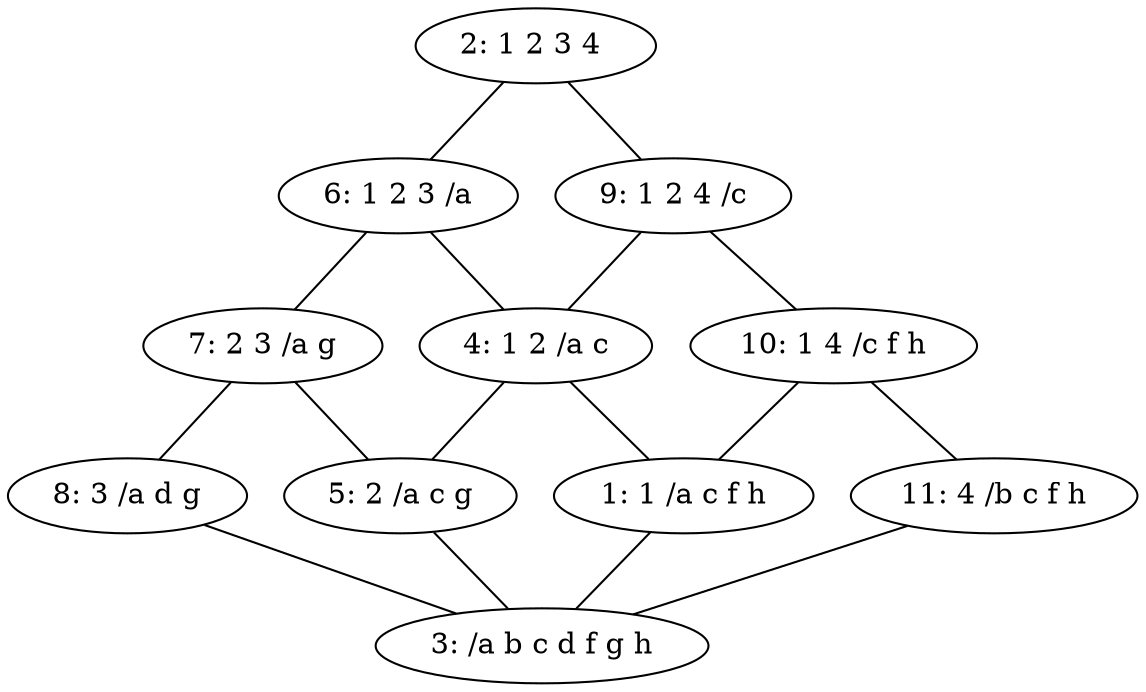 graph G {
c1[label = "1: 1 /a c f h"];
c2[label = "2: 1 2 3 4 "];
c3[label = "3: /a b c d f g h"];
c4[label = "4: 1 2 /a c"];
c5[label = "5: 2 /a c g"];
c6[label = "6: 1 2 3 /a"];
c7[label = "7: 2 3 /a g"];
c8[label = "8: 3 /a d g"];
c9[label = "9: 1 2 4 /c"];
c10[label = "10: 1 4 /c f h"];
c11[label = "11: 4 /b c f h"];
c1 -- c3;
c2 -- c6;
c2 -- c9;
c4 -- c1;
c4 -- c5;
c5 -- c3;
c6 -- c4;
c6 -- c7;
c7 -- c5;
c7 -- c8;
c8 -- c3;
c9 -- c4;
c9 -- c10;
c10 -- c1;
c10 -- c11;
c11 -- c3;
}
